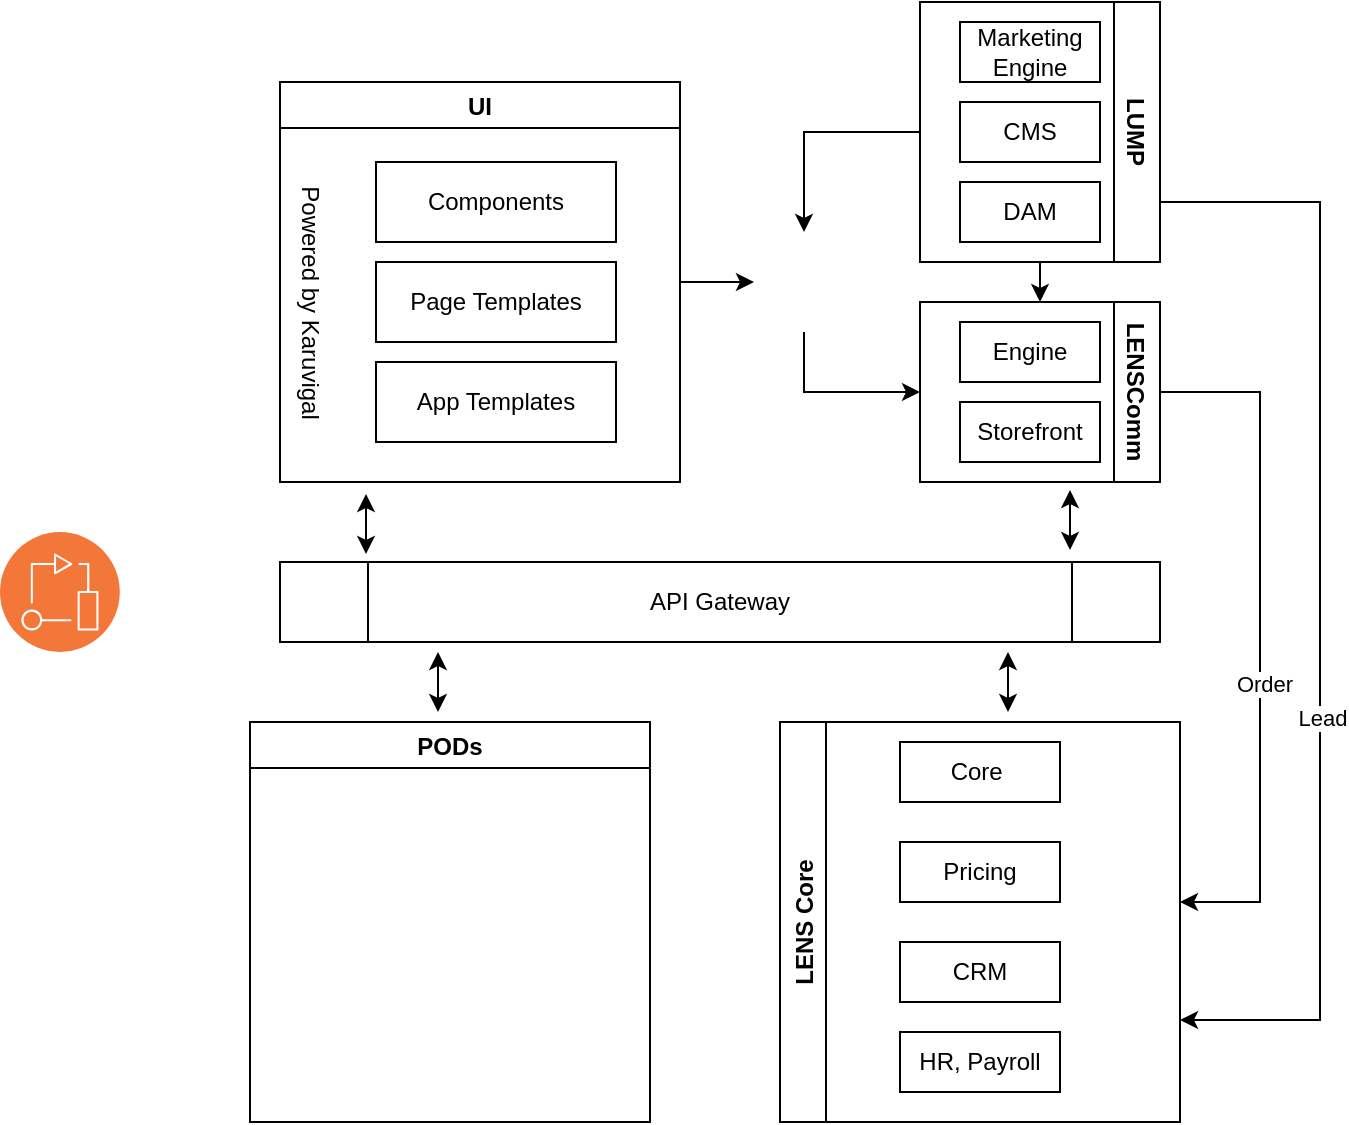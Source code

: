 <mxfile version="16.5.3" type="github" pages="2">
  <diagram id="R2lEEEUBdFMjLlhIrx00" name="High Level Solution Architecture">
    <mxGraphModel dx="943" dy="526" grid="1" gridSize="10" guides="1" tooltips="1" connect="1" arrows="1" fold="1" page="1" pageScale="1" pageWidth="850" pageHeight="1100" math="0" shadow="0" extFonts="Permanent Marker^https://fonts.googleapis.com/css?family=Permanent+Marker">
      <root>
        <mxCell id="0" />
        <mxCell id="1" parent="0" />
        <mxCell id="0GLVNOaQ7vTxbKbtqLo7-21" style="edgeStyle=orthogonalEdgeStyle;rounded=0;orthogonalLoop=1;jettySize=auto;html=1;exitX=1;exitY=0.5;exitDx=0;exitDy=0;entryX=0;entryY=0.5;entryDx=0;entryDy=0;elbow=vertical;" parent="1" source="raxthA5aU1QFH78hSA78-4" target="raxthA5aU1QFH78hSA78-20" edge="1">
          <mxGeometry relative="1" as="geometry" />
        </mxCell>
        <mxCell id="raxthA5aU1QFH78hSA78-4" value="UI" style="swimlane;" parent="1" vertex="1">
          <mxGeometry x="240" y="80" width="200" height="200" as="geometry" />
        </mxCell>
        <mxCell id="raxthA5aU1QFH78hSA78-3" value="Components" style="rounded=0;whiteSpace=wrap;html=1;" parent="raxthA5aU1QFH78hSA78-4" vertex="1">
          <mxGeometry x="48" y="40" width="120" height="40" as="geometry" />
        </mxCell>
        <mxCell id="raxthA5aU1QFH78hSA78-5" value="Page Templates" style="rounded=0;whiteSpace=wrap;html=1;" parent="raxthA5aU1QFH78hSA78-4" vertex="1">
          <mxGeometry x="48" y="90" width="120" height="40" as="geometry" />
        </mxCell>
        <mxCell id="raxthA5aU1QFH78hSA78-6" value="App Templates" style="rounded=0;whiteSpace=wrap;html=1;" parent="raxthA5aU1QFH78hSA78-4" vertex="1">
          <mxGeometry x="48" y="140" width="120" height="40" as="geometry" />
        </mxCell>
        <mxCell id="0GLVNOaQ7vTxbKbtqLo7-16" value="Powered by Karuvigal" style="text;html=1;align=center;verticalAlign=middle;resizable=0;points=[];autosize=1;strokeColor=none;fillColor=none;rotation=90;" parent="raxthA5aU1QFH78hSA78-4" vertex="1">
          <mxGeometry x="-50" y="100" width="130" height="20" as="geometry" />
        </mxCell>
        <mxCell id="0GLVNOaQ7vTxbKbtqLo7-8" style="edgeStyle=orthogonalEdgeStyle;curved=1;rounded=0;orthogonalLoop=1;jettySize=auto;html=1;exitX=0.5;exitY=0;exitDx=0;exitDy=0;entryX=0.5;entryY=1;entryDx=0;entryDy=0;" parent="1" source="raxthA5aU1QFH78hSA78-9" target="raxthA5aU1QFH78hSA78-12" edge="1">
          <mxGeometry relative="1" as="geometry" />
        </mxCell>
        <mxCell id="0GLVNOaQ7vTxbKbtqLo7-20" style="edgeStyle=orthogonalEdgeStyle;rounded=0;orthogonalLoop=1;jettySize=auto;html=1;exitX=1;exitY=0.5;exitDx=0;exitDy=0;entryX=0.5;entryY=0;entryDx=0;entryDy=0;elbow=vertical;" parent="1" source="raxthA5aU1QFH78hSA78-9" target="raxthA5aU1QFH78hSA78-20" edge="1">
          <mxGeometry relative="1" as="geometry" />
        </mxCell>
        <mxCell id="0GLVNOaQ7vTxbKbtqLo7-29" style="edgeStyle=orthogonalEdgeStyle;rounded=0;orthogonalLoop=1;jettySize=auto;html=1;exitX=0;exitY=0.5;exitDx=0;exitDy=0;entryX=1;entryY=0.75;entryDx=0;entryDy=0;elbow=vertical;" parent="1" edge="1">
          <mxGeometry relative="1" as="geometry">
            <mxPoint x="680" y="104" as="sourcePoint" />
            <mxPoint x="690" y="549" as="targetPoint" />
            <Array as="points">
              <mxPoint x="680" y="140" />
              <mxPoint x="760" y="140" />
              <mxPoint x="760" y="549" />
            </Array>
          </mxGeometry>
        </mxCell>
        <mxCell id="0GLVNOaQ7vTxbKbtqLo7-30" value="Lead" style="edgeLabel;html=1;align=center;verticalAlign=middle;resizable=0;points=[];" parent="0GLVNOaQ7vTxbKbtqLo7-29" vertex="1" connectable="0">
          <mxGeometry x="0.257" y="1" relative="1" as="geometry">
            <mxPoint as="offset" />
          </mxGeometry>
        </mxCell>
        <mxCell id="raxthA5aU1QFH78hSA78-9" value="LUMP" style="swimlane;horizontal=0;rotation=-180;" parent="1" vertex="1">
          <mxGeometry x="560" y="40" width="120" height="130" as="geometry" />
        </mxCell>
        <mxCell id="raxthA5aU1QFH78hSA78-10" value="CMS" style="rounded=0;whiteSpace=wrap;html=1;" parent="raxthA5aU1QFH78hSA78-9" vertex="1">
          <mxGeometry x="20" y="50" width="70" height="30" as="geometry" />
        </mxCell>
        <mxCell id="raxthA5aU1QFH78hSA78-11" value="Marketing Engine" style="whiteSpace=wrap;html=1;" parent="raxthA5aU1QFH78hSA78-9" vertex="1">
          <mxGeometry x="20" y="10" width="70" height="30" as="geometry" />
        </mxCell>
        <mxCell id="jy5flfsAehAi0nPYj-6U-2" value="DAM" style="rounded=0;whiteSpace=wrap;html=1;" parent="raxthA5aU1QFH78hSA78-9" vertex="1">
          <mxGeometry x="20" y="90" width="70" height="30" as="geometry" />
        </mxCell>
        <mxCell id="0GLVNOaQ7vTxbKbtqLo7-34" style="edgeStyle=orthogonalEdgeStyle;rounded=0;orthogonalLoop=1;jettySize=auto;html=1;exitX=0;exitY=0.5;exitDx=0;exitDy=0;elbow=vertical;" parent="1" source="raxthA5aU1QFH78hSA78-12" edge="1">
          <mxGeometry relative="1" as="geometry">
            <mxPoint x="690" y="490" as="targetPoint" />
            <Array as="points">
              <mxPoint x="730" y="235" />
              <mxPoint x="730" y="490" />
            </Array>
          </mxGeometry>
        </mxCell>
        <mxCell id="0GLVNOaQ7vTxbKbtqLo7-35" value="Order" style="edgeLabel;html=1;align=center;verticalAlign=middle;resizable=0;points=[];" parent="0GLVNOaQ7vTxbKbtqLo7-34" vertex="1" connectable="0">
          <mxGeometry x="0.136" y="2" relative="1" as="geometry">
            <mxPoint as="offset" />
          </mxGeometry>
        </mxCell>
        <mxCell id="raxthA5aU1QFH78hSA78-12" value="LENSComm" style="swimlane;horizontal=0;rotation=-180;" parent="1" vertex="1">
          <mxGeometry x="560" y="190" width="120" height="90" as="geometry" />
        </mxCell>
        <mxCell id="raxthA5aU1QFH78hSA78-13" value="Engine" style="rounded=0;whiteSpace=wrap;html=1;" parent="raxthA5aU1QFH78hSA78-12" vertex="1">
          <mxGeometry x="20" y="10" width="70" height="30" as="geometry" />
        </mxCell>
        <mxCell id="raxthA5aU1QFH78hSA78-14" value="Storefront" style="whiteSpace=wrap;html=1;" parent="raxthA5aU1QFH78hSA78-12" vertex="1">
          <mxGeometry x="20" y="50" width="70" height="30" as="geometry" />
        </mxCell>
        <mxCell id="0GLVNOaQ7vTxbKbtqLo7-19" style="edgeStyle=orthogonalEdgeStyle;rounded=0;orthogonalLoop=1;jettySize=auto;html=1;exitX=0.5;exitY=1;exitDx=0;exitDy=0;entryX=1;entryY=0.5;entryDx=0;entryDy=0;elbow=vertical;" parent="1" source="raxthA5aU1QFH78hSA78-20" target="raxthA5aU1QFH78hSA78-12" edge="1">
          <mxGeometry relative="1" as="geometry" />
        </mxCell>
        <mxCell id="raxthA5aU1QFH78hSA78-20" value="" style="shape=image;html=1;verticalAlign=top;verticalLabelPosition=bottom;labelBackgroundColor=#ffffff;imageAspect=0;aspect=fixed;image=https://cdn0.iconfinder.com/data/icons/social-media-2104/24/social_media_social_media_logo_git-128.png" parent="1" vertex="1">
          <mxGeometry x="477" y="155" width="50" height="50" as="geometry" />
        </mxCell>
        <mxCell id="0GLVNOaQ7vTxbKbtqLo7-1" value="LENS Core" style="swimlane;horizontal=0;" parent="1" vertex="1">
          <mxGeometry x="490" y="400" width="200" height="200" as="geometry" />
        </mxCell>
        <mxCell id="0GLVNOaQ7vTxbKbtqLo7-2" value="Core&amp;nbsp;" style="rounded=0;whiteSpace=wrap;html=1;" parent="0GLVNOaQ7vTxbKbtqLo7-1" vertex="1">
          <mxGeometry x="60" y="10" width="80" height="30" as="geometry" />
        </mxCell>
        <mxCell id="0GLVNOaQ7vTxbKbtqLo7-3" value="Pricing" style="rounded=0;whiteSpace=wrap;html=1;" parent="0GLVNOaQ7vTxbKbtqLo7-1" vertex="1">
          <mxGeometry x="60" y="60" width="80" height="30" as="geometry" />
        </mxCell>
        <mxCell id="0GLVNOaQ7vTxbKbtqLo7-4" value="CRM" style="rounded=0;whiteSpace=wrap;html=1;" parent="0GLVNOaQ7vTxbKbtqLo7-1" vertex="1">
          <mxGeometry x="60" y="110" width="80" height="30" as="geometry" />
        </mxCell>
        <mxCell id="0GLVNOaQ7vTxbKbtqLo7-15" value="HR, Payroll" style="rounded=0;whiteSpace=wrap;html=1;" parent="0GLVNOaQ7vTxbKbtqLo7-1" vertex="1">
          <mxGeometry x="60" y="155" width="80" height="30" as="geometry" />
        </mxCell>
        <mxCell id="0GLVNOaQ7vTxbKbtqLo7-24" value="API Gateway" style="shape=process;whiteSpace=wrap;html=1;backgroundOutline=1;" parent="1" vertex="1">
          <mxGeometry x="240" y="320" width="440" height="40" as="geometry" />
        </mxCell>
        <mxCell id="0GLVNOaQ7vTxbKbtqLo7-25" value="" style="html=1;labelBackgroundColor=#ffffff;startArrow=classic;startFill=1;startSize=6;endArrow=classic;endFill=1;endSize=6;jettySize=auto;orthogonalLoop=1;strokeWidth=1;fontSize=14;rounded=0;elbow=vertical;" parent="1" edge="1">
          <mxGeometry width="60" height="60" relative="1" as="geometry">
            <mxPoint x="283" y="316" as="sourcePoint" />
            <mxPoint x="283" y="286" as="targetPoint" />
          </mxGeometry>
        </mxCell>
        <mxCell id="0GLVNOaQ7vTxbKbtqLo7-27" value="PODs" style="swimlane;" parent="1" vertex="1">
          <mxGeometry x="225" y="400" width="200" height="200" as="geometry" />
        </mxCell>
        <mxCell id="0GLVNOaQ7vTxbKbtqLo7-28" value="" style="html=1;labelBackgroundColor=#ffffff;startArrow=classic;startFill=1;startSize=6;endArrow=classic;endFill=1;endSize=6;jettySize=auto;orthogonalLoop=1;strokeWidth=1;fontSize=14;rounded=0;elbow=vertical;" parent="1" edge="1">
          <mxGeometry width="60" height="60" relative="1" as="geometry">
            <mxPoint x="635" y="314" as="sourcePoint" />
            <mxPoint x="635" y="284" as="targetPoint" />
          </mxGeometry>
        </mxCell>
        <mxCell id="0GLVNOaQ7vTxbKbtqLo7-33" value="" style="aspect=fixed;perimeter=ellipsePerimeter;html=1;align=center;shadow=0;dashed=0;fontColor=#4277BB;labelBackgroundColor=#ffffff;fontSize=12;spacingTop=3;image;image=img/lib/ibm/devops/devops.svg;" parent="1" vertex="1">
          <mxGeometry x="100" y="305" width="60" height="60" as="geometry" />
        </mxCell>
        <mxCell id="0GLVNOaQ7vTxbKbtqLo7-36" value="" style="html=1;labelBackgroundColor=#ffffff;startArrow=classic;startFill=1;startSize=6;endArrow=classic;endFill=1;endSize=6;jettySize=auto;orthogonalLoop=1;strokeWidth=1;fontSize=14;rounded=0;elbow=vertical;" parent="1" edge="1">
          <mxGeometry width="60" height="60" relative="1" as="geometry">
            <mxPoint x="319" y="395" as="sourcePoint" />
            <mxPoint x="319" y="365" as="targetPoint" />
          </mxGeometry>
        </mxCell>
        <mxCell id="0GLVNOaQ7vTxbKbtqLo7-37" value="" style="html=1;labelBackgroundColor=#ffffff;startArrow=classic;startFill=1;startSize=6;endArrow=classic;endFill=1;endSize=6;jettySize=auto;orthogonalLoop=1;strokeWidth=1;fontSize=14;rounded=0;elbow=vertical;" parent="1" edge="1">
          <mxGeometry width="60" height="60" relative="1" as="geometry">
            <mxPoint x="604" y="395" as="sourcePoint" />
            <mxPoint x="604" y="365" as="targetPoint" />
          </mxGeometry>
        </mxCell>
      </root>
    </mxGraphModel>
  </diagram>
  <diagram id="8f2fRisCtKZfgQKQFYEP" name="LUMP - Use Case Diagram">
    <mxGraphModel dx="2736" dy="2152" grid="1" gridSize="10" guides="1" tooltips="1" connect="1" arrows="1" fold="1" page="1" pageScale="1" pageWidth="850" pageHeight="1100" math="0" shadow="0">
      <root>
        <mxCell id="-Ksa0THzU0w4rAXzZn3A-0" />
        <mxCell id="-Ksa0THzU0w4rAXzZn3A-1" parent="-Ksa0THzU0w4rAXzZn3A-0" />
        <mxCell id="lpmt4djf26jcJ_GTujLv-11" style="rounded=0;orthogonalLoop=1;jettySize=auto;html=1;exitX=0.5;exitY=0.5;exitDx=0;exitDy=0;exitPerimeter=0;" edge="1" parent="-Ksa0THzU0w4rAXzZn3A-1" source="-Ksa0THzU0w4rAXzZn3A-3" target="lpmt4djf26jcJ_GTujLv-6">
          <mxGeometry relative="1" as="geometry" />
        </mxCell>
        <mxCell id="lpmt4djf26jcJ_GTujLv-12" style="edgeStyle=none;rounded=0;orthogonalLoop=1;jettySize=auto;html=1;exitX=0.5;exitY=0.5;exitDx=0;exitDy=0;exitPerimeter=0;" edge="1" parent="-Ksa0THzU0w4rAXzZn3A-1" source="-Ksa0THzU0w4rAXzZn3A-3" target="lpmt4djf26jcJ_GTujLv-7">
          <mxGeometry relative="1" as="geometry" />
        </mxCell>
        <mxCell id="lpmt4djf26jcJ_GTujLv-13" style="edgeStyle=none;rounded=0;orthogonalLoop=1;jettySize=auto;html=1;exitX=0.5;exitY=0.5;exitDx=0;exitDy=0;exitPerimeter=0;entryX=0;entryY=0.5;entryDx=0;entryDy=0;" edge="1" parent="-Ksa0THzU0w4rAXzZn3A-1" source="-Ksa0THzU0w4rAXzZn3A-3" target="lpmt4djf26jcJ_GTujLv-9">
          <mxGeometry relative="1" as="geometry" />
        </mxCell>
        <mxCell id="-Ksa0THzU0w4rAXzZn3A-3" value="Content Author" style="shape=umlActor;verticalLabelPosition=bottom;verticalAlign=top;html=1;" parent="-Ksa0THzU0w4rAXzZn3A-1" vertex="1">
          <mxGeometry x="-120" y="160" width="30" height="60" as="geometry" />
        </mxCell>
        <mxCell id="lpmt4djf26jcJ_GTujLv-21" style="edgeStyle=none;rounded=0;orthogonalLoop=1;jettySize=auto;html=1;exitX=0.5;exitY=0.5;exitDx=0;exitDy=0;exitPerimeter=0;entryX=1;entryY=0.5;entryDx=0;entryDy=0;" edge="1" parent="-Ksa0THzU0w4rAXzZn3A-1" source="7rYjuw8t0zPfnVY_GDv1-0" target="lpmt4djf26jcJ_GTujLv-14">
          <mxGeometry relative="1" as="geometry" />
        </mxCell>
        <mxCell id="lpmt4djf26jcJ_GTujLv-24" style="edgeStyle=none;rounded=0;orthogonalLoop=1;jettySize=auto;html=1;exitX=0.5;exitY=0.5;exitDx=0;exitDy=0;exitPerimeter=0;" edge="1" parent="-Ksa0THzU0w4rAXzZn3A-1" source="7rYjuw8t0zPfnVY_GDv1-0" target="lpmt4djf26jcJ_GTujLv-22">
          <mxGeometry relative="1" as="geometry" />
        </mxCell>
        <mxCell id="lpmt4djf26jcJ_GTujLv-31" style="edgeStyle=none;rounded=0;orthogonalLoop=1;jettySize=auto;html=1;exitX=0.5;exitY=0.5;exitDx=0;exitDy=0;exitPerimeter=0;entryX=0;entryY=0.5;entryDx=0;entryDy=0;" edge="1" parent="-Ksa0THzU0w4rAXzZn3A-1" source="7rYjuw8t0zPfnVY_GDv1-0" target="lpmt4djf26jcJ_GTujLv-26">
          <mxGeometry relative="1" as="geometry" />
        </mxCell>
        <mxCell id="lpmt4djf26jcJ_GTujLv-38" style="edgeStyle=none;rounded=0;orthogonalLoop=1;jettySize=auto;html=1;exitX=0.5;exitY=0.5;exitDx=0;exitDy=0;exitPerimeter=0;entryX=0.004;entryY=0.303;entryDx=0;entryDy=0;entryPerimeter=0;" edge="1" parent="-Ksa0THzU0w4rAXzZn3A-1" source="7rYjuw8t0zPfnVY_GDv1-0" target="lpmt4djf26jcJ_GTujLv-29">
          <mxGeometry relative="1" as="geometry" />
        </mxCell>
        <mxCell id="7rYjuw8t0zPfnVY_GDv1-0" value="Marketing Manager" style="shape=umlActor;verticalLabelPosition=bottom;verticalAlign=top;html=1;" parent="-Ksa0THzU0w4rAXzZn3A-1" vertex="1">
          <mxGeometry x="675" y="498.3" width="30" height="60" as="geometry" />
        </mxCell>
        <mxCell id="7rYjuw8t0zPfnVY_GDv1-3" value="LENS - LMNAs Experience Suite" style="text;html=1;align=center;verticalAlign=middle;resizable=0;points=[];autosize=1;strokeColor=none;fillColor=none;" parent="-Ksa0THzU0w4rAXzZn3A-1" vertex="1">
          <mxGeometry x="5" y="-120" width="190" height="20" as="geometry" />
        </mxCell>
        <mxCell id="7rYjuw8t0zPfnVY_GDv1-4" value="LUMP - LMNAs Unified Marketing Platform" style="text;html=1;align=center;verticalAlign=middle;resizable=0;points=[];autosize=1;strokeColor=none;fillColor=none;" parent="-Ksa0THzU0w4rAXzZn3A-1" vertex="1">
          <mxGeometry x="5" y="-90" width="240" height="20" as="geometry" />
        </mxCell>
        <mxCell id="7rYjuw8t0zPfnVY_GDv1-5" value="ME - Marketing Engine" style="text;html=1;align=center;verticalAlign=middle;resizable=0;points=[];autosize=1;strokeColor=none;fillColor=none;" parent="-Ksa0THzU0w4rAXzZn3A-1" vertex="1">
          <mxGeometry y="-60" width="140" height="20" as="geometry" />
        </mxCell>
        <mxCell id="7rYjuw8t0zPfnVY_GDv1-6" value="CMS - Content Management System" style="text;html=1;align=center;verticalAlign=middle;resizable=0;points=[];autosize=1;strokeColor=none;fillColor=none;" parent="-Ksa0THzU0w4rAXzZn3A-1" vertex="1">
          <mxGeometry y="-30" width="210" height="20" as="geometry" />
        </mxCell>
        <mxCell id="lpmt4djf26jcJ_GTujLv-52" style="edgeStyle=none;rounded=0;orthogonalLoop=1;jettySize=auto;html=1;exitX=0.5;exitY=0.5;exitDx=0;exitDy=0;exitPerimeter=0;entryX=1;entryY=0.5;entryDx=0;entryDy=0;" edge="1" parent="-Ksa0THzU0w4rAXzZn3A-1" source="lpmt4djf26jcJ_GTujLv-45" target="lpmt4djf26jcJ_GTujLv-42">
          <mxGeometry relative="1" as="geometry" />
        </mxCell>
        <mxCell id="lpmt4djf26jcJ_GTujLv-53" style="edgeStyle=none;rounded=0;orthogonalLoop=1;jettySize=auto;html=1;exitX=0.5;exitY=0.5;exitDx=0;exitDy=0;exitPerimeter=0;entryX=1;entryY=0.5;entryDx=0;entryDy=0;" edge="1" parent="-Ksa0THzU0w4rAXzZn3A-1" source="lpmt4djf26jcJ_GTujLv-45" target="lpmt4djf26jcJ_GTujLv-43">
          <mxGeometry relative="1" as="geometry" />
        </mxCell>
        <mxCell id="lpmt4djf26jcJ_GTujLv-49" value="" style="group" vertex="1" connectable="0" parent="-Ksa0THzU0w4rAXzZn3A-1">
          <mxGeometry x="860" y="380" width="300" height="740" as="geometry" />
        </mxCell>
        <mxCell id="lpmt4djf26jcJ_GTujLv-25" value="ME" style="shape=umlFrame;whiteSpace=wrap;html=1;fillColor=#F0D28B;labelBackgroundColor=none;fontColor=#000000;strokeColor=#BD7000;" vertex="1" parent="lpmt4djf26jcJ_GTujLv-49">
          <mxGeometry width="300" height="740" as="geometry" />
        </mxCell>
        <mxCell id="lpmt4djf26jcJ_GTujLv-26" value="Create Contacts" style="ellipse;whiteSpace=wrap;html=1;labelBackgroundColor=none;fillColor=#F0D28B;" vertex="1" parent="lpmt4djf26jcJ_GTujLv-49">
          <mxGeometry x="90" y="66.071" width="120" height="79.286" as="geometry" />
        </mxCell>
        <mxCell id="lpmt4djf26jcJ_GTujLv-27" value="Segment Contacts" style="ellipse;whiteSpace=wrap;html=1;labelBackgroundColor=none;fillColor=#F0D28B;" vertex="1" parent="lpmt4djf26jcJ_GTujLv-49">
          <mxGeometry x="90" y="280.004" width="120" height="79.286" as="geometry" />
        </mxCell>
        <mxCell id="lpmt4djf26jcJ_GTujLv-29" value="Create Campaign" style="ellipse;whiteSpace=wrap;html=1;labelBackgroundColor=none;fillColor=#F0D28B;" vertex="1" parent="lpmt4djf26jcJ_GTujLv-49">
          <mxGeometry x="90" y="389.997" width="120" height="79.286" as="geometry" />
        </mxCell>
        <mxCell id="lpmt4djf26jcJ_GTujLv-36" value="Execute Cam" style="ellipse;whiteSpace=wrap;html=1;labelBackgroundColor=none;fillColor=#F0D28B;" vertex="1" parent="lpmt4djf26jcJ_GTujLv-49">
          <mxGeometry x="90" y="500" width="120" height="79.286" as="geometry" />
        </mxCell>
        <mxCell id="lpmt4djf26jcJ_GTujLv-76" value="Track&amp;nbsp; Visits" style="ellipse;whiteSpace=wrap;html=1;labelBackgroundColor=none;fillColor=#F0D28B;" vertex="1" parent="lpmt4djf26jcJ_GTujLv-49">
          <mxGeometry x="90" y="170" width="120" height="79.286" as="geometry" />
        </mxCell>
        <mxCell id="Avdui2pLwAYxNTJOfyvE-5" value="Recommend&amp;nbsp;" style="ellipse;whiteSpace=wrap;html=1;labelBackgroundColor=none;fillColor=#F0D28B;" vertex="1" parent="lpmt4djf26jcJ_GTujLv-49">
          <mxGeometry x="90" y="619.996" width="120" height="79.286" as="geometry" />
        </mxCell>
        <mxCell id="lpmt4djf26jcJ_GTujLv-77" value="Use" style="endArrow=open;endSize=12;dashed=1;html=1;rounded=0;entryX=0.062;entryY=0.78;entryDx=0;entryDy=0;entryPerimeter=0;" edge="1" parent="lpmt4djf26jcJ_GTujLv-49" target="lpmt4djf26jcJ_GTujLv-26">
          <mxGeometry width="160" relative="1" as="geometry">
            <mxPoint x="-480" y="330" as="sourcePoint" />
            <mxPoint x="-160" y="200" as="targetPoint" />
          </mxGeometry>
        </mxCell>
        <mxCell id="lpmt4djf26jcJ_GTujLv-56" value="" style="group" vertex="1" connectable="0" parent="-Ksa0THzU0w4rAXzZn3A-1">
          <mxGeometry x="70" width="450" height="650" as="geometry" />
        </mxCell>
        <mxCell id="lpmt4djf26jcJ_GTujLv-5" value="CMS" style="shape=umlFrame;whiteSpace=wrap;html=1;fillColor=#D5E8D4;labelBackgroundColor=none;" vertex="1" parent="lpmt4djf26jcJ_GTujLv-56">
          <mxGeometry width="450" height="650" as="geometry" />
        </mxCell>
        <mxCell id="lpmt4djf26jcJ_GTujLv-6" value="Create Blog" style="ellipse;whiteSpace=wrap;html=1;labelBackgroundColor=none;fillColor=#D5E8D4;" vertex="1" parent="lpmt4djf26jcJ_GTujLv-56">
          <mxGeometry x="127.969" y="34.821" width="180" height="75.446" as="geometry" />
        </mxCell>
        <mxCell id="lpmt4djf26jcJ_GTujLv-7" value="Create Social Posts" style="ellipse;whiteSpace=wrap;html=1;fillColor=#D5E8D4;labelBackgroundColor=none;" vertex="1" parent="lpmt4djf26jcJ_GTujLv-56">
          <mxGeometry x="126.562" y="136.893" width="180" height="69.643" as="geometry" />
        </mxCell>
        <mxCell id="lpmt4djf26jcJ_GTujLv-9" value="Create Newsletter" style="ellipse;whiteSpace=wrap;html=1;fillColor=#D5E8D4;labelBackgroundColor=none;" vertex="1" parent="lpmt4djf26jcJ_GTujLv-56">
          <mxGeometry x="127.969" y="232.964" width="180" height="69.643" as="geometry" />
        </mxCell>
        <mxCell id="lpmt4djf26jcJ_GTujLv-14" value="Review Content" style="ellipse;whiteSpace=wrap;html=1;fillColor=#D5E8D4;labelBackgroundColor=none;" vertex="1" parent="lpmt4djf26jcJ_GTujLv-56">
          <mxGeometry x="250" y="454" width="150" height="69.64" as="geometry" />
        </mxCell>
        <mxCell id="lpmt4djf26jcJ_GTujLv-22" value="Publish Blog" style="ellipse;whiteSpace=wrap;html=1;fillColor=#D5E8D4;labelBackgroundColor=none;" vertex="1" parent="lpmt4djf26jcJ_GTujLv-56">
          <mxGeometry x="247" y="558.3" width="166.26" height="71.7" as="geometry" />
        </mxCell>
        <mxCell id="Avdui2pLwAYxNTJOfyvE-13" value="Develop Content Type" style="ellipse;whiteSpace=wrap;html=1;fillColor=#D5E8D4;labelBackgroundColor=none;" vertex="1" parent="lpmt4djf26jcJ_GTujLv-56">
          <mxGeometry x="40" y="454" width="160" height="66" as="geometry" />
        </mxCell>
        <mxCell id="Avdui2pLwAYxNTJOfyvE-15" value="Deploy Application" style="ellipse;whiteSpace=wrap;html=1;fillColor=#D5E8D4;labelBackgroundColor=none;" vertex="1" parent="lpmt4djf26jcJ_GTujLv-56">
          <mxGeometry x="40" y="560" width="160" height="67.94" as="geometry" />
        </mxCell>
        <mxCell id="lpmt4djf26jcJ_GTujLv-58" value="" style="group" vertex="1" connectable="0" parent="-Ksa0THzU0w4rAXzZn3A-1">
          <mxGeometry x="97" y="709" width="303" height="520" as="geometry" />
        </mxCell>
        <mxCell id="lpmt4djf26jcJ_GTujLv-40" value="Website" style="shape=umlFrame;whiteSpace=wrap;html=1;fillColor=#76608a;labelBackgroundColor=none;fontColor=#ffffff;strokeColor=#432D57;" vertex="1" parent="lpmt4djf26jcJ_GTujLv-58">
          <mxGeometry width="303" height="520" as="geometry" />
        </mxCell>
        <mxCell id="lpmt4djf26jcJ_GTujLv-42" value="Browse Products" style="ellipse;whiteSpace=wrap;html=1;labelBackgroundColor=none;fillColor=#76608a;fontColor=#ffffff;strokeColor=#432D57;" vertex="1" parent="lpmt4djf26jcJ_GTujLv-58">
          <mxGeometry x="92.16" y="157" width="127.84" height="82" as="geometry" />
        </mxCell>
        <mxCell id="lpmt4djf26jcJ_GTujLv-43" value="Read Blogs" style="ellipse;whiteSpace=wrap;html=1;labelBackgroundColor=none;fillColor=#76608a;fontColor=#ffffff;strokeColor=#432D57;" vertex="1" parent="lpmt4djf26jcJ_GTujLv-58">
          <mxGeometry x="92.16" y="45.88" width="127.84" height="74.12" as="geometry" />
        </mxCell>
        <mxCell id="lpmt4djf26jcJ_GTujLv-46" value="Buy Products" style="ellipse;whiteSpace=wrap;html=1;labelBackgroundColor=none;fillColor=#76608a;fontColor=#ffffff;strokeColor=#432D57;" vertex="1" parent="lpmt4djf26jcJ_GTujLv-58">
          <mxGeometry x="92.16" y="410" width="127.84" height="80" as="geometry" />
        </mxCell>
        <mxCell id="Avdui2pLwAYxNTJOfyvE-0" value="Get Recomendation" style="ellipse;whiteSpace=wrap;html=1;labelBackgroundColor=none;fillColor=#76608a;fontColor=#ffffff;strokeColor=#432D57;" vertex="1" parent="lpmt4djf26jcJ_GTujLv-58">
          <mxGeometry x="92.16" y="280" width="127.84" height="80" as="geometry" />
        </mxCell>
        <mxCell id="lpmt4djf26jcJ_GTujLv-62" style="edgeStyle=none;rounded=0;orthogonalLoop=1;jettySize=auto;html=1;exitX=0.5;exitY=0.5;exitDx=0;exitDy=0;exitPerimeter=0;entryX=1;entryY=0.5;entryDx=0;entryDy=0;" edge="1" parent="-Ksa0THzU0w4rAXzZn3A-1" source="lpmt4djf26jcJ_GTujLv-61" target="lpmt4djf26jcJ_GTujLv-42">
          <mxGeometry relative="1" as="geometry" />
        </mxCell>
        <mxCell id="lpmt4djf26jcJ_GTujLv-63" style="edgeStyle=none;rounded=0;orthogonalLoop=1;jettySize=auto;html=1;exitX=0.5;exitY=0.5;exitDx=0;exitDy=0;exitPerimeter=0;entryX=1;entryY=0.5;entryDx=0;entryDy=0;" edge="1" parent="-Ksa0THzU0w4rAXzZn3A-1" source="lpmt4djf26jcJ_GTujLv-61" target="lpmt4djf26jcJ_GTujLv-43">
          <mxGeometry relative="1" as="geometry" />
        </mxCell>
        <mxCell id="lpmt4djf26jcJ_GTujLv-64" style="edgeStyle=none;rounded=0;orthogonalLoop=1;jettySize=auto;html=1;exitX=0.5;exitY=0.5;exitDx=0;exitDy=0;exitPerimeter=0;entryX=1;entryY=0.5;entryDx=0;entryDy=0;" edge="1" parent="-Ksa0THzU0w4rAXzZn3A-1" source="lpmt4djf26jcJ_GTujLv-61" target="lpmt4djf26jcJ_GTujLv-46">
          <mxGeometry relative="1" as="geometry" />
        </mxCell>
        <mxCell id="lpmt4djf26jcJ_GTujLv-66" value="Publish" style="html=1;verticalAlign=bottom;startArrow=oval;startFill=1;endArrow=block;startSize=8;rounded=0;exitX=0.39;exitY=0.961;exitDx=0;exitDy=0;entryX=0.5;entryY=0;entryDx=0;entryDy=0;exitPerimeter=0;" edge="1" parent="-Ksa0THzU0w4rAXzZn3A-1" source="lpmt4djf26jcJ_GTujLv-22" target="lpmt4djf26jcJ_GTujLv-43">
          <mxGeometry width="60" relative="1" as="geometry">
            <mxPoint x="640" y="420" as="sourcePoint" />
            <mxPoint x="700" y="420" as="targetPoint" />
          </mxGeometry>
        </mxCell>
        <mxCell id="lpmt4djf26jcJ_GTujLv-70" style="edgeStyle=none;rounded=0;orthogonalLoop=1;jettySize=auto;html=1;exitX=0.5;exitY=0.5;exitDx=0;exitDy=0;exitPerimeter=0;" edge="1" parent="-Ksa0THzU0w4rAXzZn3A-1" source="lpmt4djf26jcJ_GTujLv-69" target="lpmt4djf26jcJ_GTujLv-27">
          <mxGeometry relative="1" as="geometry" />
        </mxCell>
        <mxCell id="lpmt4djf26jcJ_GTujLv-71" style="edgeStyle=none;rounded=0;orthogonalLoop=1;jettySize=auto;html=1;exitX=0.5;exitY=0.5;exitDx=0;exitDy=0;exitPerimeter=0;entryX=1;entryY=0.5;entryDx=0;entryDy=0;" edge="1" parent="-Ksa0THzU0w4rAXzZn3A-1" source="lpmt4djf26jcJ_GTujLv-69" target="lpmt4djf26jcJ_GTujLv-36">
          <mxGeometry relative="1" as="geometry" />
        </mxCell>
        <mxCell id="lpmt4djf26jcJ_GTujLv-69" value="Cron" style="shape=umlActor;verticalLabelPosition=bottom;verticalAlign=top;html=1;" vertex="1" parent="-Ksa0THzU0w4rAXzZn3A-1">
          <mxGeometry x="1350" y="740" width="30" height="60" as="geometry" />
        </mxCell>
        <mxCell id="lpmt4djf26jcJ_GTujLv-78" value="Use" style="endArrow=open;endSize=12;dashed=1;html=1;rounded=0;exitX=1.012;exitY=0.039;exitDx=0;exitDy=0;exitPerimeter=0;" edge="1" parent="-Ksa0THzU0w4rAXzZn3A-1" source="lpmt4djf26jcJ_GTujLv-40" target="lpmt4djf26jcJ_GTujLv-76">
          <mxGeometry width="160" relative="1" as="geometry">
            <mxPoint x="1066.926" y="480.884" as="sourcePoint" />
            <mxPoint x="640" y="690" as="targetPoint" />
          </mxGeometry>
        </mxCell>
        <mxCell id="lpmt4djf26jcJ_GTujLv-81" value="" style="group" vertex="1" connectable="0" parent="-Ksa0THzU0w4rAXzZn3A-1">
          <mxGeometry x="610" y="870" width="70" height="90" as="geometry" />
        </mxCell>
        <mxCell id="lpmt4djf26jcJ_GTujLv-61" value="" style="shape=umlActor;verticalLabelPosition=bottom;verticalAlign=top;html=1;" vertex="1" parent="lpmt4djf26jcJ_GTujLv-81">
          <mxGeometry x="20" width="30" height="60" as="geometry" />
        </mxCell>
        <mxCell id="lpmt4djf26jcJ_GTujLv-65" value="Customer" style="text;html=1;align=center;verticalAlign=middle;resizable=0;points=[];autosize=1;strokeColor=none;fillColor=none;" vertex="1" parent="lpmt4djf26jcJ_GTujLv-81">
          <mxGeometry y="70" width="70" height="20" as="geometry" />
        </mxCell>
        <mxCell id="lpmt4djf26jcJ_GTujLv-82" value="" style="group" vertex="1" connectable="0" parent="-Ksa0THzU0w4rAXzZn3A-1">
          <mxGeometry x="615" y="720" width="60" height="90" as="geometry" />
        </mxCell>
        <mxCell id="lpmt4djf26jcJ_GTujLv-45" value="" style="shape=umlActor;verticalLabelPosition=bottom;verticalAlign=top;html=1;" vertex="1" parent="lpmt4djf26jcJ_GTujLv-82">
          <mxGeometry x="15" width="30" height="60" as="geometry" />
        </mxCell>
        <mxCell id="lpmt4djf26jcJ_GTujLv-60" value="Contact" style="text;html=1;align=center;verticalAlign=middle;resizable=0;points=[];autosize=1;strokeColor=none;fillColor=none;" vertex="1" parent="lpmt4djf26jcJ_GTujLv-82">
          <mxGeometry y="70" width="60" height="20" as="geometry" />
        </mxCell>
        <mxCell id="Avdui2pLwAYxNTJOfyvE-3" style="edgeStyle=none;rounded=0;orthogonalLoop=1;jettySize=auto;html=1;exitX=0.5;exitY=0.5;exitDx=0;exitDy=0;exitPerimeter=0;entryX=1;entryY=0.5;entryDx=0;entryDy=0;" edge="1" parent="-Ksa0THzU0w4rAXzZn3A-1" source="lpmt4djf26jcJ_GTujLv-61" target="Avdui2pLwAYxNTJOfyvE-0">
          <mxGeometry relative="1" as="geometry" />
        </mxCell>
        <mxCell id="Avdui2pLwAYxNTJOfyvE-4" style="edgeStyle=none;rounded=0;orthogonalLoop=1;jettySize=auto;html=1;exitX=0.5;exitY=0.5;exitDx=0;exitDy=0;exitPerimeter=0;" edge="1" parent="-Ksa0THzU0w4rAXzZn3A-1" source="lpmt4djf26jcJ_GTujLv-45">
          <mxGeometry relative="1" as="geometry">
            <mxPoint x="320" y="1020" as="targetPoint" />
          </mxGeometry>
        </mxCell>
        <mxCell id="Avdui2pLwAYxNTJOfyvE-8" value="Use" style="endArrow=open;endSize=12;dashed=1;html=1;rounded=0;entryX=1;entryY=1;entryDx=0;entryDy=0;exitX=-0.015;exitY=0.663;exitDx=0;exitDy=0;exitPerimeter=0;" edge="1" parent="-Ksa0THzU0w4rAXzZn3A-1" source="Avdui2pLwAYxNTJOfyvE-5" target="Avdui2pLwAYxNTJOfyvE-0">
          <mxGeometry width="160" relative="1" as="geometry">
            <mxPoint x="570" y="1090" as="sourcePoint" />
            <mxPoint x="730" y="1090" as="targetPoint" />
          </mxGeometry>
        </mxCell>
        <mxCell id="Avdui2pLwAYxNTJOfyvE-14" style="edgeStyle=none;rounded=0;orthogonalLoop=1;jettySize=auto;html=1;exitX=0.5;exitY=0.5;exitDx=0;exitDy=0;exitPerimeter=0;entryX=0;entryY=0.5;entryDx=0;entryDy=0;" edge="1" parent="-Ksa0THzU0w4rAXzZn3A-1" source="Avdui2pLwAYxNTJOfyvE-9" target="Avdui2pLwAYxNTJOfyvE-13">
          <mxGeometry relative="1" as="geometry" />
        </mxCell>
        <mxCell id="Avdui2pLwAYxNTJOfyvE-9" value="Developer" style="shape=umlActor;verticalLabelPosition=bottom;verticalAlign=top;html=1;" vertex="1" parent="-Ksa0THzU0w4rAXzZn3A-1">
          <mxGeometry x="-117" y="394" width="30" height="60" as="geometry" />
        </mxCell>
        <mxCell id="Avdui2pLwAYxNTJOfyvE-17" style="edgeStyle=none;rounded=0;orthogonalLoop=1;jettySize=auto;html=1;exitX=0.5;exitY=0.5;exitDx=0;exitDy=0;exitPerimeter=0;" edge="1" parent="-Ksa0THzU0w4rAXzZn3A-1" source="Avdui2pLwAYxNTJOfyvE-16" target="Avdui2pLwAYxNTJOfyvE-15">
          <mxGeometry relative="1" as="geometry" />
        </mxCell>
        <mxCell id="Avdui2pLwAYxNTJOfyvE-16" value="DevOps" style="shape=umlActor;verticalLabelPosition=bottom;verticalAlign=top;html=1;" vertex="1" parent="-Ksa0THzU0w4rAXzZn3A-1">
          <mxGeometry x="-120" y="616" width="30" height="60" as="geometry" />
        </mxCell>
      </root>
    </mxGraphModel>
  </diagram>
</mxfile>
